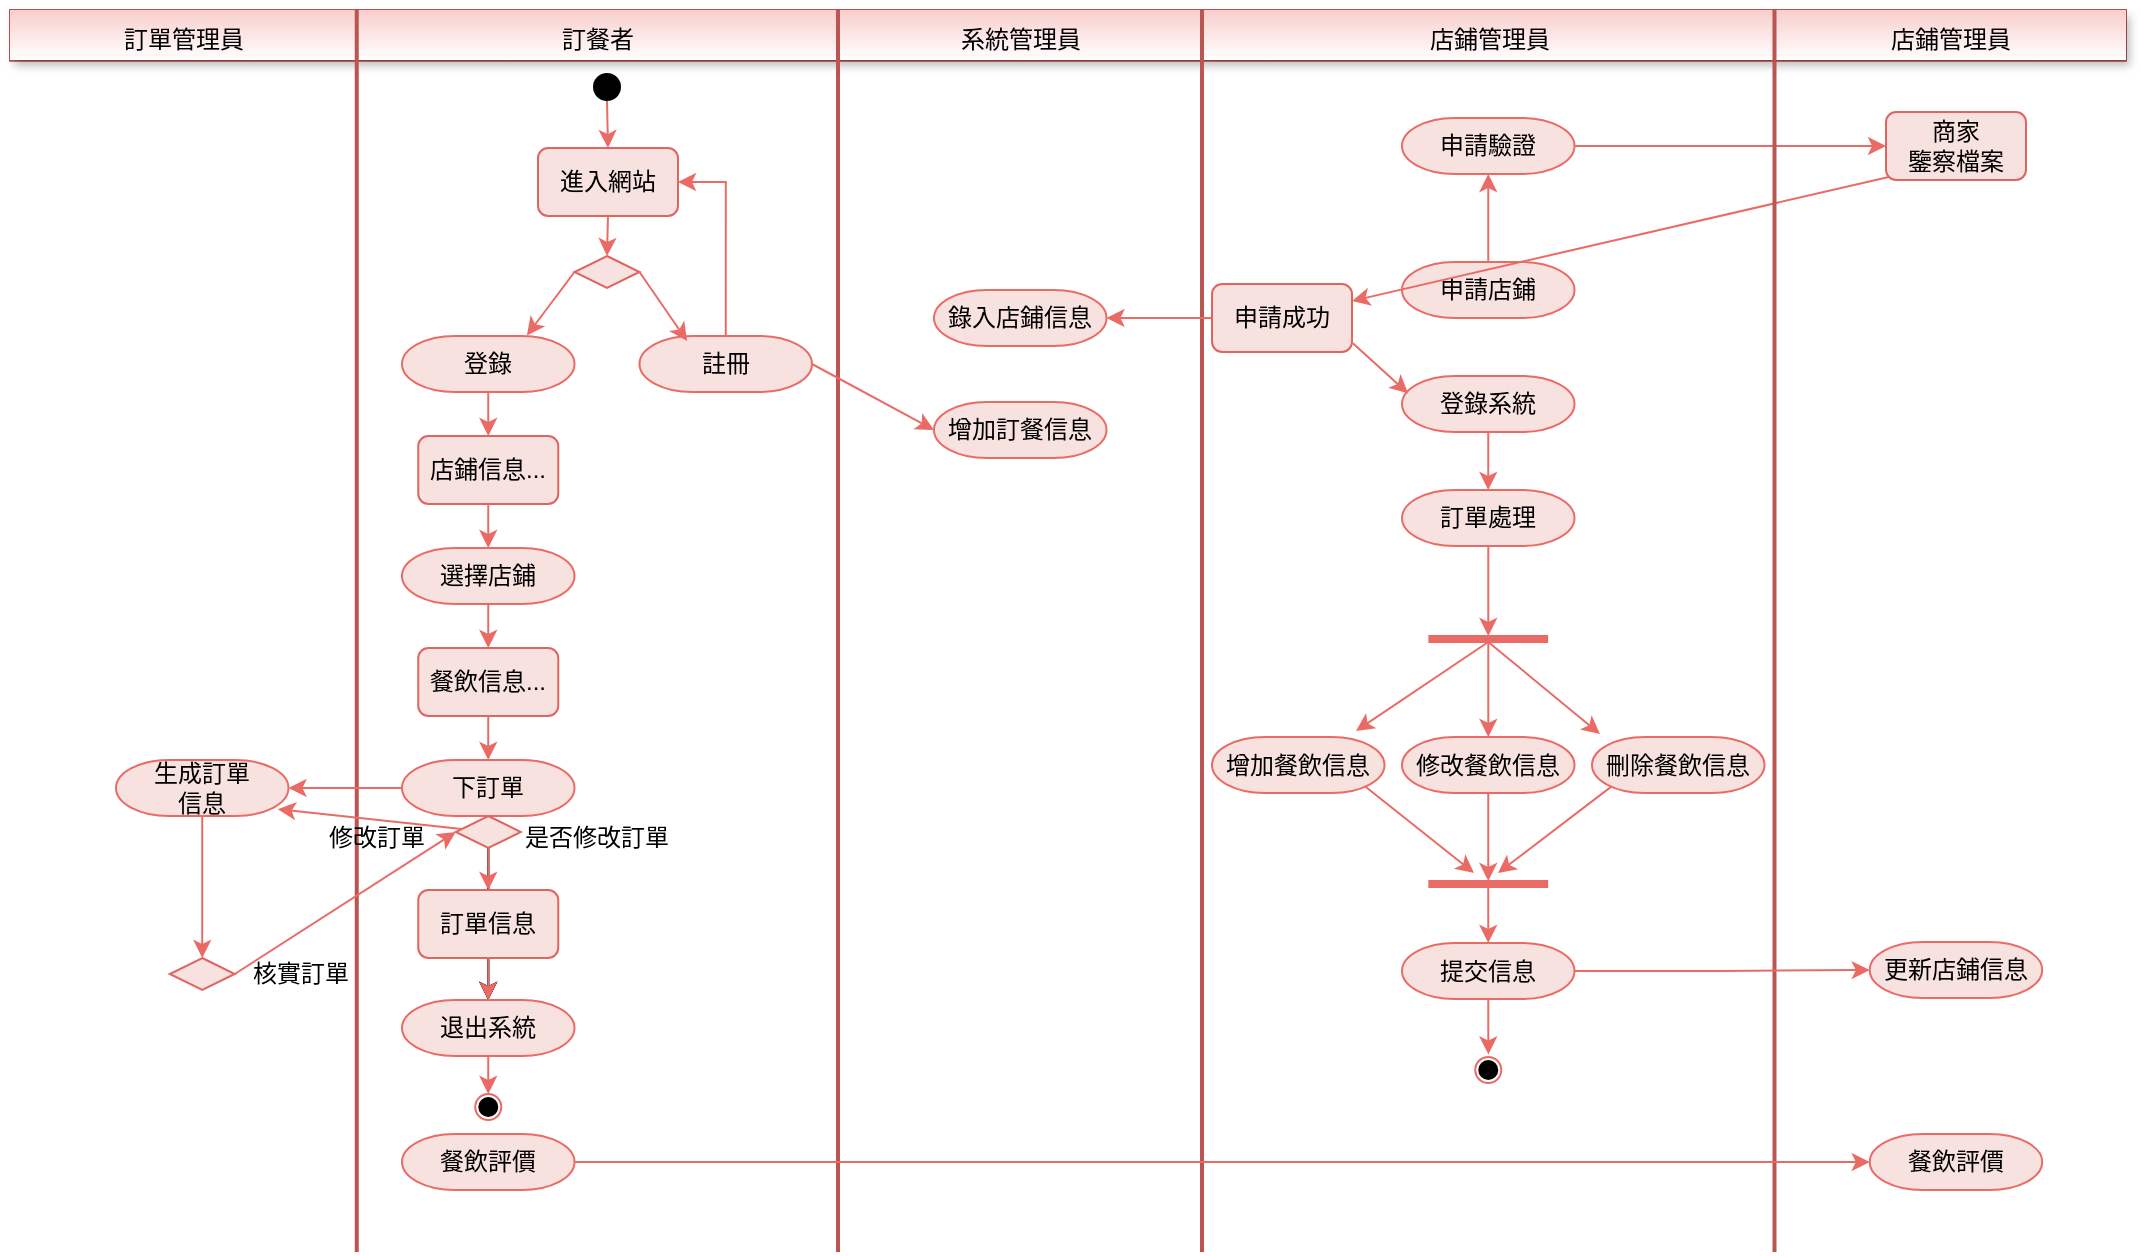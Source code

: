 <mxfile version="22.1.12" type="github">
  <diagram name="第 1 页" id="8QXvGPobAwfcGQAmJe5X">
    <mxGraphModel dx="416" dy="704" grid="0" gridSize="10" guides="1" tooltips="1" connect="1" arrows="1" fold="1" page="0" pageScale="1" pageWidth="827" pageHeight="1169" background="#ffffff" math="0" shadow="0">
      <root>
        <mxCell id="0" />
        <mxCell id="1" parent="0" />
        <mxCell id="eUn-VFKPDD_yayTM-AwY-1" value="" style="shape=table;startSize=0;container=1;collapsible=0;childLayout=tableLayout;fontSize=16;fillColor=#f8cecc;strokeColor=#b85450;gradientColor=#FFFFFF;" parent="1" vertex="1">
          <mxGeometry x="39" y="21" width="1058" height="25.35" as="geometry" />
        </mxCell>
        <mxCell id="eUn-VFKPDD_yayTM-AwY-2" value="" style="shape=tableRow;horizontal=0;startSize=0;swimlaneHead=0;swimlaneBody=0;strokeColor=#b85450;top=0;left=0;bottom=0;right=0;collapsible=0;dropTarget=0;fillColor=#f8cecc;points=[[0,0.5],[1,0.5]];portConstraint=eastwest;fontSize=16;gradientColor=#FFFFFF;" parent="eUn-VFKPDD_yayTM-AwY-1" vertex="1">
          <mxGeometry width="1058" height="25" as="geometry" />
        </mxCell>
        <mxCell id="eUn-VFKPDD_yayTM-AwY-3" value="&lt;font style=&quot;font-size: 12px;&quot;&gt;訂單管理員&lt;/font&gt;" style="shape=partialRectangle;html=1;whiteSpace=wrap;connectable=0;strokeColor=#b85450;overflow=hidden;fillColor=#f8cecc;top=0;left=0;bottom=0;right=0;pointerEvents=1;fontSize=16;gradientColor=#FFFFFF;shadow=1;" parent="eUn-VFKPDD_yayTM-AwY-2" vertex="1">
          <mxGeometry width="174" height="25" as="geometry">
            <mxRectangle width="174" height="25" as="alternateBounds" />
          </mxGeometry>
        </mxCell>
        <mxCell id="eUn-VFKPDD_yayTM-AwY-4" value="&lt;font style=&quot;font-size: 12px;&quot;&gt;訂餐者&lt;/font&gt;" style="shape=partialRectangle;html=1;whiteSpace=wrap;connectable=0;strokeColor=#b85450;overflow=hidden;fillColor=#f8cecc;top=0;left=0;bottom=0;right=0;pointerEvents=1;fontSize=16;gradientColor=#FFFFFF;shadow=1;" parent="eUn-VFKPDD_yayTM-AwY-2" vertex="1">
          <mxGeometry x="174" width="240" height="25" as="geometry">
            <mxRectangle width="240" height="25" as="alternateBounds" />
          </mxGeometry>
        </mxCell>
        <mxCell id="eUn-VFKPDD_yayTM-AwY-5" value="&lt;font style=&quot;font-size: 12px;&quot;&gt;系統管理員&lt;/font&gt;" style="shape=partialRectangle;html=1;whiteSpace=wrap;connectable=0;strokeColor=#b85450;overflow=hidden;fillColor=#f8cecc;top=0;left=0;bottom=0;right=0;pointerEvents=1;fontSize=16;gradientColor=#FFFFFF;shadow=1;" parent="eUn-VFKPDD_yayTM-AwY-2" vertex="1">
          <mxGeometry x="414" width="183" height="25" as="geometry">
            <mxRectangle width="183" height="25" as="alternateBounds" />
          </mxGeometry>
        </mxCell>
        <mxCell id="eUn-VFKPDD_yayTM-AwY-14" value="&lt;font style=&quot;font-size: 12px;&quot;&gt;店鋪管理員&lt;/font&gt;" style="shape=partialRectangle;html=1;whiteSpace=wrap;connectable=0;strokeColor=#b85450;overflow=hidden;fillColor=#f8cecc;top=0;left=0;bottom=0;right=0;pointerEvents=1;fontSize=16;gradientColor=#FFFFFF;shadow=1;" parent="eUn-VFKPDD_yayTM-AwY-2" vertex="1">
          <mxGeometry x="597" width="286" height="25" as="geometry">
            <mxRectangle width="286" height="25" as="alternateBounds" />
          </mxGeometry>
        </mxCell>
        <mxCell id="eUn-VFKPDD_yayTM-AwY-15" value="&lt;font style=&quot;font-size: 12px;&quot;&gt;店鋪管理員&lt;/font&gt;" style="shape=partialRectangle;html=1;whiteSpace=wrap;connectable=0;strokeColor=#b85450;overflow=hidden;fillColor=#f8cecc;top=0;left=0;bottom=0;right=0;pointerEvents=1;fontSize=16;gradientColor=#FFFFFF;shadow=1;" parent="eUn-VFKPDD_yayTM-AwY-2" vertex="1">
          <mxGeometry x="883" width="175" height="25" as="geometry">
            <mxRectangle width="175" height="25" as="alternateBounds" />
          </mxGeometry>
        </mxCell>
        <mxCell id="eUn-VFKPDD_yayTM-AwY-55" value="" style="line;strokeWidth=2;direction=south;html=1;strokeColor=#BA5551;" parent="1" vertex="1">
          <mxGeometry x="207.38" y="21" width="10" height="621" as="geometry" />
        </mxCell>
        <mxCell id="eUn-VFKPDD_yayTM-AwY-18" style="edgeStyle=orthogonalEdgeStyle;rounded=0;orthogonalLoop=1;jettySize=auto;html=1;exitX=0.5;exitY=1;exitDx=0;exitDy=0;entryX=0.5;entryY=0;entryDx=0;entryDy=0;strokeColor=#EA6B66;" parent="1" source="eUn-VFKPDD_yayTM-AwY-16" target="eUn-VFKPDD_yayTM-AwY-17" edge="1">
          <mxGeometry relative="1" as="geometry" />
        </mxCell>
        <mxCell id="eUn-VFKPDD_yayTM-AwY-16" value="" style="ellipse;shape=doubleEllipse;whiteSpace=wrap;html=1;aspect=fixed;fillColor=#000000;shadow=0;" parent="1" vertex="1">
          <mxGeometry x="331" y="53" width="13" height="13" as="geometry" />
        </mxCell>
        <mxCell id="eUn-VFKPDD_yayTM-AwY-20" style="edgeStyle=orthogonalEdgeStyle;rounded=0;orthogonalLoop=1;jettySize=auto;html=1;exitX=0.5;exitY=1;exitDx=0;exitDy=0;entryX=0.5;entryY=0;entryDx=0;entryDy=0;strokeColor=#EA6B66;" parent="1" source="eUn-VFKPDD_yayTM-AwY-17" target="eUn-VFKPDD_yayTM-AwY-19" edge="1">
          <mxGeometry relative="1" as="geometry" />
        </mxCell>
        <mxCell id="eUn-VFKPDD_yayTM-AwY-17" value="進入網站" style="rounded=1;whiteSpace=wrap;html=1;fillColor=#F8E2DF;strokeColor=#DE6560;" parent="1" vertex="1">
          <mxGeometry x="303" y="90" width="70" height="34" as="geometry" />
        </mxCell>
        <mxCell id="eUn-VFKPDD_yayTM-AwY-19" value="" style="rhombus;whiteSpace=wrap;html=1;fillColor=#F8E2DF;strokeColor=#DE6560;" parent="1" vertex="1">
          <mxGeometry x="321.25" y="144" width="32.5" height="16" as="geometry" />
        </mxCell>
        <mxCell id="eUn-VFKPDD_yayTM-AwY-30" style="edgeStyle=orthogonalEdgeStyle;rounded=0;orthogonalLoop=1;jettySize=auto;html=1;exitX=0.5;exitY=1;exitDx=0;exitDy=0;exitPerimeter=0;entryX=0.5;entryY=0;entryDx=0;entryDy=0;strokeColor=#EA6B66;" parent="1" source="eUn-VFKPDD_yayTM-AwY-22" target="eUn-VFKPDD_yayTM-AwY-29" edge="1">
          <mxGeometry relative="1" as="geometry" />
        </mxCell>
        <mxCell id="eUn-VFKPDD_yayTM-AwY-22" value="登錄" style="strokeWidth=1;html=1;shape=mxgraph.flowchart.terminator;whiteSpace=wrap;strokeColor=#EA6B66;fillColor=#F8E2DF;" parent="1" vertex="1">
          <mxGeometry x="235" y="184" width="86.25" height="28" as="geometry" />
        </mxCell>
        <mxCell id="eUn-VFKPDD_yayTM-AwY-27" style="edgeStyle=orthogonalEdgeStyle;rounded=0;orthogonalLoop=1;jettySize=auto;html=1;exitX=0.5;exitY=0;exitDx=0;exitDy=0;exitPerimeter=0;entryX=1;entryY=0.5;entryDx=0;entryDy=0;strokeColor=#EA6B66;" parent="1" source="eUn-VFKPDD_yayTM-AwY-23" target="eUn-VFKPDD_yayTM-AwY-17" edge="1">
          <mxGeometry relative="1" as="geometry" />
        </mxCell>
        <mxCell id="eUn-VFKPDD_yayTM-AwY-23" value="註冊" style="strokeWidth=1;html=1;shape=mxgraph.flowchart.terminator;whiteSpace=wrap;strokeColor=#EA6B66;fillColor=#F8E2DF;" parent="1" vertex="1">
          <mxGeometry x="353.75" y="184" width="86.25" height="28" as="geometry" />
        </mxCell>
        <mxCell id="eUn-VFKPDD_yayTM-AwY-25" style="rounded=0;orthogonalLoop=1;jettySize=auto;html=1;exitX=1;exitY=0.5;exitDx=0;exitDy=0;entryX=0.276;entryY=0.088;entryDx=0;entryDy=0;entryPerimeter=0;strokeColor=#EA6B66;" parent="1" source="eUn-VFKPDD_yayTM-AwY-19" target="eUn-VFKPDD_yayTM-AwY-23" edge="1">
          <mxGeometry relative="1" as="geometry" />
        </mxCell>
        <mxCell id="eUn-VFKPDD_yayTM-AwY-26" style="rounded=0;orthogonalLoop=1;jettySize=auto;html=1;exitX=0;exitY=0.5;exitDx=0;exitDy=0;entryX=0.724;entryY=-0.01;entryDx=0;entryDy=0;entryPerimeter=0;strokeColor=#EA6B66;" parent="1" source="eUn-VFKPDD_yayTM-AwY-19" target="eUn-VFKPDD_yayTM-AwY-22" edge="1">
          <mxGeometry relative="1" as="geometry" />
        </mxCell>
        <mxCell id="eUn-VFKPDD_yayTM-AwY-29" value="店鋪信息..." style="rounded=1;whiteSpace=wrap;html=1;fillColor=#F8E2DF;strokeColor=#DE6560;" parent="1" vertex="1">
          <mxGeometry x="243.13" y="234" width="70" height="34" as="geometry" />
        </mxCell>
        <mxCell id="eUn-VFKPDD_yayTM-AwY-34" style="edgeStyle=orthogonalEdgeStyle;rounded=0;orthogonalLoop=1;jettySize=auto;html=1;exitX=0.5;exitY=1;exitDx=0;exitDy=0;exitPerimeter=0;entryX=0.5;entryY=0;entryDx=0;entryDy=0;strokeColor=#EA6B66;" parent="1" source="eUn-VFKPDD_yayTM-AwY-31" target="eUn-VFKPDD_yayTM-AwY-33" edge="1">
          <mxGeometry relative="1" as="geometry" />
        </mxCell>
        <mxCell id="eUn-VFKPDD_yayTM-AwY-31" value="選擇店鋪" style="strokeWidth=1;html=1;shape=mxgraph.flowchart.terminator;whiteSpace=wrap;strokeColor=#EA6B66;fillColor=#F8E2DF;" parent="1" vertex="1">
          <mxGeometry x="235" y="290" width="86.25" height="28" as="geometry" />
        </mxCell>
        <mxCell id="eUn-VFKPDD_yayTM-AwY-32" style="edgeStyle=orthogonalEdgeStyle;rounded=0;orthogonalLoop=1;jettySize=auto;html=1;exitX=0.5;exitY=1;exitDx=0;exitDy=0;entryX=0.5;entryY=0;entryDx=0;entryDy=0;entryPerimeter=0;strokeColor=#EA6B66;" parent="1" source="eUn-VFKPDD_yayTM-AwY-29" target="eUn-VFKPDD_yayTM-AwY-31" edge="1">
          <mxGeometry relative="1" as="geometry" />
        </mxCell>
        <mxCell id="eUn-VFKPDD_yayTM-AwY-33" value="餐飲信息..." style="rounded=1;whiteSpace=wrap;html=1;fillColor=#F8E2DF;strokeColor=#DE6560;" parent="1" vertex="1">
          <mxGeometry x="243.13" y="340" width="70" height="34" as="geometry" />
        </mxCell>
        <mxCell id="eUn-VFKPDD_yayTM-AwY-49" value="" style="edgeStyle=orthogonalEdgeStyle;rounded=0;orthogonalLoop=1;jettySize=auto;html=1;" parent="1" source="eUn-VFKPDD_yayTM-AwY-35" target="eUn-VFKPDD_yayTM-AwY-40" edge="1">
          <mxGeometry relative="1" as="geometry" />
        </mxCell>
        <mxCell id="qD1aAJFRIDwknN9go92_-35" value="" style="edgeStyle=orthogonalEdgeStyle;rounded=0;orthogonalLoop=1;jettySize=auto;html=1;" edge="1" parent="1" source="eUn-VFKPDD_yayTM-AwY-35" target="eUn-VFKPDD_yayTM-AwY-40">
          <mxGeometry relative="1" as="geometry" />
        </mxCell>
        <mxCell id="eUn-VFKPDD_yayTM-AwY-35" value="下訂單" style="strokeWidth=1;html=1;shape=mxgraph.flowchart.terminator;whiteSpace=wrap;strokeColor=#EA6B66;fillColor=#F8E2DF;" parent="1" vertex="1">
          <mxGeometry x="235" y="396" width="86.25" height="28" as="geometry" />
        </mxCell>
        <mxCell id="eUn-VFKPDD_yayTM-AwY-36" style="edgeStyle=orthogonalEdgeStyle;rounded=0;orthogonalLoop=1;jettySize=auto;html=1;exitX=0.5;exitY=1;exitDx=0;exitDy=0;entryX=0.5;entryY=0;entryDx=0;entryDy=0;entryPerimeter=0;strokeColor=#EA6B66;" parent="1" source="eUn-VFKPDD_yayTM-AwY-33" target="eUn-VFKPDD_yayTM-AwY-35" edge="1">
          <mxGeometry relative="1" as="geometry" />
        </mxCell>
        <mxCell id="eUn-VFKPDD_yayTM-AwY-39" style="edgeStyle=orthogonalEdgeStyle;rounded=0;orthogonalLoop=1;jettySize=auto;html=1;exitX=0.5;exitY=1;exitDx=0;exitDy=0;entryX=0.5;entryY=0;entryDx=0;entryDy=0;strokeColor=#EA6B66;" parent="1" source="eUn-VFKPDD_yayTM-AwY-37" target="eUn-VFKPDD_yayTM-AwY-38" edge="1">
          <mxGeometry relative="1" as="geometry" />
        </mxCell>
        <mxCell id="eUn-VFKPDD_yayTM-AwY-51" style="rounded=0;orthogonalLoop=1;jettySize=auto;html=1;exitX=0;exitY=0.5;exitDx=0;exitDy=0;entryX=1;entryY=0.5;entryDx=0;entryDy=0;strokeColor=#EA6B66;startArrow=classic;startFill=1;endArrow=none;endFill=0;" parent="1" source="eUn-VFKPDD_yayTM-AwY-37" target="eUn-VFKPDD_yayTM-AwY-50" edge="1">
          <mxGeometry relative="1" as="geometry" />
        </mxCell>
        <mxCell id="eUn-VFKPDD_yayTM-AwY-37" value="" style="rhombus;whiteSpace=wrap;html=1;fillColor=#F8E2DF;strokeColor=#DE6560;" parent="1" vertex="1">
          <mxGeometry x="261.88" y="424" width="32.5" height="16" as="geometry" />
        </mxCell>
        <mxCell id="eUn-VFKPDD_yayTM-AwY-38" value="訂單信息" style="rounded=1;whiteSpace=wrap;html=1;fillColor=#F8E2DF;strokeColor=#DE6560;" parent="1" vertex="1">
          <mxGeometry x="243.13" y="461" width="70" height="34" as="geometry" />
        </mxCell>
        <mxCell id="eUn-VFKPDD_yayTM-AwY-44" style="edgeStyle=orthogonalEdgeStyle;rounded=0;orthogonalLoop=1;jettySize=auto;html=1;exitX=0.5;exitY=1;exitDx=0;exitDy=0;exitPerimeter=0;entryX=0.5;entryY=0;entryDx=0;entryDy=0;strokeColor=#EA6B66;" parent="1" source="eUn-VFKPDD_yayTM-AwY-40" target="eUn-VFKPDD_yayTM-AwY-42" edge="1">
          <mxGeometry relative="1" as="geometry" />
        </mxCell>
        <mxCell id="eUn-VFKPDD_yayTM-AwY-40" value="退出系統" style="strokeWidth=1;html=1;shape=mxgraph.flowchart.terminator;whiteSpace=wrap;strokeColor=#EA6B66;fillColor=#F8E2DF;" parent="1" vertex="1">
          <mxGeometry x="235" y="516" width="86.25" height="28" as="geometry" />
        </mxCell>
        <mxCell id="eUn-VFKPDD_yayTM-AwY-41" style="edgeStyle=orthogonalEdgeStyle;rounded=0;orthogonalLoop=1;jettySize=auto;html=1;exitX=0.5;exitY=1;exitDx=0;exitDy=0;entryX=0.5;entryY=0;entryDx=0;entryDy=0;entryPerimeter=0;strokeColor=#EA6B66;" parent="1" source="eUn-VFKPDD_yayTM-AwY-38" target="eUn-VFKPDD_yayTM-AwY-40" edge="1">
          <mxGeometry relative="1" as="geometry" />
        </mxCell>
        <mxCell id="eUn-VFKPDD_yayTM-AwY-42" value="" style="ellipse;shape=doubleEllipse;whiteSpace=wrap;html=1;aspect=fixed;fillColor=default;shadow=0;strokeColor=#EA6B66;" parent="1" vertex="1">
          <mxGeometry x="271.63" y="563" width="13" height="13" as="geometry" />
        </mxCell>
        <mxCell id="eUn-VFKPDD_yayTM-AwY-43" value="" style="ellipse;shape=doubleEllipse;whiteSpace=wrap;html=1;aspect=fixed;fillColor=#000000;shadow=0;" parent="1" vertex="1">
          <mxGeometry x="273.64" y="565" width="9" height="9" as="geometry" />
        </mxCell>
        <mxCell id="eUn-VFKPDD_yayTM-AwY-45" value="餐飲評價" style="strokeWidth=1;html=1;shape=mxgraph.flowchart.terminator;whiteSpace=wrap;strokeColor=#EA6B66;fillColor=#F8E2DF;" parent="1" vertex="1">
          <mxGeometry x="235.01" y="583" width="86.25" height="28" as="geometry" />
        </mxCell>
        <mxCell id="eUn-VFKPDD_yayTM-AwY-46" value="是否修改訂單" style="text;html=1;align=center;verticalAlign=middle;resizable=0;points=[];autosize=1;strokeColor=none;fillColor=none;" parent="1" vertex="1">
          <mxGeometry x="287" y="422" width="90" height="26" as="geometry" />
        </mxCell>
        <mxCell id="eUn-VFKPDD_yayTM-AwY-52" style="edgeStyle=orthogonalEdgeStyle;rounded=0;orthogonalLoop=1;jettySize=auto;html=1;exitX=0.5;exitY=1;exitDx=0;exitDy=0;exitPerimeter=0;entryX=0.5;entryY=0;entryDx=0;entryDy=0;strokeColor=#EA6B66;" parent="1" source="eUn-VFKPDD_yayTM-AwY-47" target="eUn-VFKPDD_yayTM-AwY-50" edge="1">
          <mxGeometry relative="1" as="geometry" />
        </mxCell>
        <mxCell id="eUn-VFKPDD_yayTM-AwY-47" value="生成訂單&lt;br&gt;信息" style="strokeWidth=1;html=1;shape=mxgraph.flowchart.terminator;whiteSpace=wrap;strokeColor=#EA6B66;fillColor=#F8E2DF;" parent="1" vertex="1">
          <mxGeometry x="92" y="396" width="86.25" height="28" as="geometry" />
        </mxCell>
        <mxCell id="eUn-VFKPDD_yayTM-AwY-48" style="edgeStyle=orthogonalEdgeStyle;rounded=0;orthogonalLoop=1;jettySize=auto;html=1;exitX=0;exitY=0.5;exitDx=0;exitDy=0;exitPerimeter=0;entryX=1;entryY=0.5;entryDx=0;entryDy=0;entryPerimeter=0;strokeColor=#EA6B66;" parent="1" source="eUn-VFKPDD_yayTM-AwY-35" target="eUn-VFKPDD_yayTM-AwY-47" edge="1">
          <mxGeometry relative="1" as="geometry" />
        </mxCell>
        <mxCell id="eUn-VFKPDD_yayTM-AwY-50" value="" style="rhombus;whiteSpace=wrap;html=1;fillColor=#F8E2DF;strokeColor=#DE6560;" parent="1" vertex="1">
          <mxGeometry x="118.88" y="495" width="32.5" height="16" as="geometry" />
        </mxCell>
        <mxCell id="eUn-VFKPDD_yayTM-AwY-54" value="核實訂單" style="text;html=1;align=center;verticalAlign=middle;resizable=0;points=[];autosize=1;strokeColor=none;fillColor=none;" parent="1" vertex="1">
          <mxGeometry x="151.38" y="490" width="66" height="26" as="geometry" />
        </mxCell>
        <mxCell id="eUn-VFKPDD_yayTM-AwY-57" value="" style="line;strokeWidth=2;direction=south;html=1;strokeColor=#BA5551;" parent="1" vertex="1">
          <mxGeometry x="448" y="21" width="10" height="621" as="geometry" />
        </mxCell>
        <mxCell id="eUn-VFKPDD_yayTM-AwY-59" value="" style="line;strokeWidth=2;direction=south;html=1;strokeColor=#BA5551;" parent="1" vertex="1">
          <mxGeometry x="630" y="21" width="10" height="621" as="geometry" />
        </mxCell>
        <mxCell id="eUn-VFKPDD_yayTM-AwY-70" style="edgeStyle=orthogonalEdgeStyle;rounded=0;orthogonalLoop=1;jettySize=auto;html=1;exitX=1;exitY=0.5;exitDx=0;exitDy=0;exitPerimeter=0;entryX=0;entryY=0.5;entryDx=0;entryDy=0;strokeColor=#EA6B66;" parent="1" source="eUn-VFKPDD_yayTM-AwY-60" target="eUn-VFKPDD_yayTM-AwY-69" edge="1">
          <mxGeometry relative="1" as="geometry" />
        </mxCell>
        <mxCell id="eUn-VFKPDD_yayTM-AwY-60" value="申請驗證" style="strokeWidth=1;html=1;shape=mxgraph.flowchart.terminator;whiteSpace=wrap;strokeColor=#EA6B66;fillColor=#F8E2DF;" parent="1" vertex="1">
          <mxGeometry x="735" y="75" width="86.25" height="28" as="geometry" />
        </mxCell>
        <mxCell id="eUn-VFKPDD_yayTM-AwY-61" value="申請店鋪" style="strokeWidth=1;html=1;shape=mxgraph.flowchart.terminator;whiteSpace=wrap;strokeColor=#EA6B66;fillColor=#F8E2DF;" parent="1" vertex="1">
          <mxGeometry x="735" y="147" width="86.25" height="28" as="geometry" />
        </mxCell>
        <mxCell id="eUn-VFKPDD_yayTM-AwY-62" value="登錄系統" style="strokeWidth=1;html=1;shape=mxgraph.flowchart.terminator;whiteSpace=wrap;strokeColor=#EA6B66;fillColor=#F8E2DF;" parent="1" vertex="1">
          <mxGeometry x="735" y="204" width="86.25" height="28" as="geometry" />
        </mxCell>
        <mxCell id="qD1aAJFRIDwknN9go92_-6" value="" style="edgeStyle=orthogonalEdgeStyle;rounded=0;orthogonalLoop=1;jettySize=auto;html=1;strokeColor=#EA6B66;" edge="1" parent="1" source="eUn-VFKPDD_yayTM-AwY-63" target="qD1aAJFRIDwknN9go92_-5">
          <mxGeometry relative="1" as="geometry" />
        </mxCell>
        <mxCell id="eUn-VFKPDD_yayTM-AwY-63" value="訂單處理" style="strokeWidth=1;html=1;shape=mxgraph.flowchart.terminator;whiteSpace=wrap;strokeColor=#EA6B66;fillColor=#F8E2DF;" parent="1" vertex="1">
          <mxGeometry x="735" y="261" width="86.25" height="28" as="geometry" />
        </mxCell>
        <mxCell id="eUn-VFKPDD_yayTM-AwY-64" style="edgeStyle=orthogonalEdgeStyle;rounded=0;orthogonalLoop=1;jettySize=auto;html=1;exitX=0.5;exitY=1;exitDx=0;exitDy=0;exitPerimeter=0;entryX=0.5;entryY=0;entryDx=0;entryDy=0;entryPerimeter=0;strokeColor=#EA6B66;" parent="1" source="eUn-VFKPDD_yayTM-AwY-62" target="eUn-VFKPDD_yayTM-AwY-63" edge="1">
          <mxGeometry relative="1" as="geometry" />
        </mxCell>
        <mxCell id="qD1aAJFRIDwknN9go92_-2" value="" style="edgeStyle=orthogonalEdgeStyle;rounded=0;orthogonalLoop=1;jettySize=auto;html=1;strokeColor=#EA6B66;" edge="1" parent="1" source="eUn-VFKPDD_yayTM-AwY-65" target="qD1aAJFRIDwknN9go92_-1">
          <mxGeometry relative="1" as="geometry" />
        </mxCell>
        <mxCell id="eUn-VFKPDD_yayTM-AwY-65" value="申請成功" style="rounded=1;whiteSpace=wrap;html=1;fillColor=#F8E2DF;strokeColor=#DE6560;" parent="1" vertex="1">
          <mxGeometry x="640" y="158" width="70" height="34" as="geometry" />
        </mxCell>
        <mxCell id="eUn-VFKPDD_yayTM-AwY-67" style="rounded=0;orthogonalLoop=1;jettySize=auto;html=1;exitX=1.006;exitY=0.871;exitDx=0;exitDy=0;entryX=0.035;entryY=0.307;entryDx=0;entryDy=0;entryPerimeter=0;exitPerimeter=0;strokeColor=#EA6B66;" parent="1" source="eUn-VFKPDD_yayTM-AwY-65" target="eUn-VFKPDD_yayTM-AwY-62" edge="1">
          <mxGeometry relative="1" as="geometry" />
        </mxCell>
        <mxCell id="eUn-VFKPDD_yayTM-AwY-71" style="rounded=0;orthogonalLoop=1;jettySize=auto;html=1;exitX=0.051;exitY=0.941;exitDx=0;exitDy=0;entryX=1;entryY=0.25;entryDx=0;entryDy=0;strokeColor=#EA6B66;exitPerimeter=0;" parent="1" source="eUn-VFKPDD_yayTM-AwY-69" target="eUn-VFKPDD_yayTM-AwY-65" edge="1">
          <mxGeometry relative="1" as="geometry" />
        </mxCell>
        <mxCell id="eUn-VFKPDD_yayTM-AwY-69" value="商家&lt;br&gt;鑒察檔案" style="rounded=1;whiteSpace=wrap;html=1;fillColor=#F8E2DF;strokeColor=#DE6560;" parent="1" vertex="1">
          <mxGeometry x="977" y="72" width="70" height="34" as="geometry" />
        </mxCell>
        <mxCell id="qD1aAJFRIDwknN9go92_-1" value="錄入店鋪信息" style="strokeWidth=1;html=1;shape=mxgraph.flowchart.terminator;whiteSpace=wrap;strokeColor=#EA6B66;fillColor=#F8E2DF;" vertex="1" parent="1">
          <mxGeometry x="501" y="161" width="86.25" height="28" as="geometry" />
        </mxCell>
        <mxCell id="qD1aAJFRIDwknN9go92_-3" value="增加訂餐信息" style="strokeWidth=1;html=1;shape=mxgraph.flowchart.terminator;whiteSpace=wrap;strokeColor=#EA6B66;fillColor=#F8E2DF;" vertex="1" parent="1">
          <mxGeometry x="501" y="217" width="86.25" height="28" as="geometry" />
        </mxCell>
        <mxCell id="qD1aAJFRIDwknN9go92_-4" style="rounded=0;orthogonalLoop=1;jettySize=auto;html=1;exitX=1;exitY=0.5;exitDx=0;exitDy=0;exitPerimeter=0;entryX=0;entryY=0.5;entryDx=0;entryDy=0;entryPerimeter=0;strokeColor=#EA6B66;" edge="1" parent="1" source="eUn-VFKPDD_yayTM-AwY-23" target="qD1aAJFRIDwknN9go92_-3">
          <mxGeometry relative="1" as="geometry" />
        </mxCell>
        <mxCell id="qD1aAJFRIDwknN9go92_-9" value="" style="edgeStyle=orthogonalEdgeStyle;rounded=0;orthogonalLoop=1;jettySize=auto;html=1;strokeColor=#EA6B66;" edge="1" parent="1" source="qD1aAJFRIDwknN9go92_-5" target="qD1aAJFRIDwknN9go92_-8">
          <mxGeometry relative="1" as="geometry" />
        </mxCell>
        <mxCell id="qD1aAJFRIDwknN9go92_-5" value="" style="whiteSpace=wrap;html=1;fillColor=#EA6B66;strokeColor=#EA6B66;strokeWidth=1;" vertex="1" parent="1">
          <mxGeometry x="748.68" y="334" width="58.9" height="3" as="geometry" />
        </mxCell>
        <mxCell id="qD1aAJFRIDwknN9go92_-11" style="edgeStyle=orthogonalEdgeStyle;rounded=0;orthogonalLoop=1;jettySize=auto;html=1;exitX=0.5;exitY=1;exitDx=0;exitDy=0;exitPerimeter=0;entryX=0.5;entryY=0;entryDx=0;entryDy=0;strokeColor=#EA6B66;" edge="1" parent="1" source="qD1aAJFRIDwknN9go92_-8" target="qD1aAJFRIDwknN9go92_-10">
          <mxGeometry relative="1" as="geometry" />
        </mxCell>
        <mxCell id="qD1aAJFRIDwknN9go92_-8" value="修改餐飲信息" style="strokeWidth=1;html=1;shape=mxgraph.flowchart.terminator;whiteSpace=wrap;strokeColor=#EA6B66;fillColor=#F8E2DF;" vertex="1" parent="1">
          <mxGeometry x="735" y="384.5" width="86.25" height="28" as="geometry" />
        </mxCell>
        <mxCell id="qD1aAJFRIDwknN9go92_-10" value="" style="whiteSpace=wrap;html=1;fillColor=#EA6B66;strokeColor=#EA6B66;strokeWidth=1;" vertex="1" parent="1">
          <mxGeometry x="748.68" y="456.5" width="58.9" height="3" as="geometry" />
        </mxCell>
        <mxCell id="qD1aAJFRIDwknN9go92_-18" style="rounded=0;orthogonalLoop=1;jettySize=auto;html=1;exitX=0.89;exitY=0.89;exitDx=0;exitDy=0;exitPerimeter=0;strokeColor=#EA6B66;" edge="1" parent="1">
          <mxGeometry relative="1" as="geometry">
            <mxPoint x="771" y="452.5" as="targetPoint" />
            <mxPoint x="716.762" y="409.42" as="sourcePoint" />
          </mxGeometry>
        </mxCell>
        <mxCell id="qD1aAJFRIDwknN9go92_-12" value="增加餐飲信息" style="strokeWidth=1;html=1;shape=mxgraph.flowchart.terminator;whiteSpace=wrap;strokeColor=#EA6B66;fillColor=#F8E2DF;" vertex="1" parent="1">
          <mxGeometry x="640" y="384.5" width="86.25" height="28" as="geometry" />
        </mxCell>
        <mxCell id="qD1aAJFRIDwknN9go92_-13" style="rounded=0;orthogonalLoop=1;jettySize=auto;html=1;exitX=0.5;exitY=1;exitDx=0;exitDy=0;strokeColor=#EA6B66;" edge="1" parent="1" source="qD1aAJFRIDwknN9go92_-5">
          <mxGeometry relative="1" as="geometry">
            <mxPoint x="712" y="381.5" as="targetPoint" />
          </mxGeometry>
        </mxCell>
        <mxCell id="qD1aAJFRIDwknN9go92_-17" style="rounded=0;orthogonalLoop=1;jettySize=auto;html=1;exitX=0.11;exitY=0.89;exitDx=0;exitDy=0;exitPerimeter=0;strokeColor=#EA6B66;" edge="1" parent="1">
          <mxGeometry relative="1" as="geometry">
            <mxPoint x="839.487" y="409.42" as="sourcePoint" />
            <mxPoint x="783" y="452.5" as="targetPoint" />
          </mxGeometry>
        </mxCell>
        <mxCell id="qD1aAJFRIDwknN9go92_-14" value="刪除餐飲信息" style="strokeWidth=1;html=1;shape=mxgraph.flowchart.terminator;whiteSpace=wrap;strokeColor=#EA6B66;fillColor=#F8E2DF;" vertex="1" parent="1">
          <mxGeometry x="830" y="384.5" width="86.25" height="28" as="geometry" />
        </mxCell>
        <mxCell id="qD1aAJFRIDwknN9go92_-16" style="rounded=0;orthogonalLoop=1;jettySize=auto;html=1;exitX=0.5;exitY=1;exitDx=0;exitDy=0;strokeColor=#EA6B66;" edge="1" parent="1" source="qD1aAJFRIDwknN9go92_-5">
          <mxGeometry relative="1" as="geometry">
            <mxPoint x="834" y="383" as="targetPoint" />
          </mxGeometry>
        </mxCell>
        <mxCell id="qD1aAJFRIDwknN9go92_-24" value="" style="edgeStyle=orthogonalEdgeStyle;rounded=0;orthogonalLoop=1;jettySize=auto;html=1;strokeColor=#EA6B66;entryX=0.501;entryY=-0.101;entryDx=0;entryDy=0;entryPerimeter=0;" edge="1" parent="1" source="qD1aAJFRIDwknN9go92_-19" target="qD1aAJFRIDwknN9go92_-22">
          <mxGeometry relative="1" as="geometry" />
        </mxCell>
        <mxCell id="qD1aAJFRIDwknN9go92_-19" value="提交信息" style="strokeWidth=1;html=1;shape=mxgraph.flowchart.terminator;whiteSpace=wrap;strokeColor=#EA6B66;fillColor=#F8E2DF;" vertex="1" parent="1">
          <mxGeometry x="735" y="487.5" width="86.25" height="28" as="geometry" />
        </mxCell>
        <mxCell id="qD1aAJFRIDwknN9go92_-20" style="edgeStyle=orthogonalEdgeStyle;rounded=0;orthogonalLoop=1;jettySize=auto;html=1;exitX=0.5;exitY=1;exitDx=0;exitDy=0;entryX=0.5;entryY=0;entryDx=0;entryDy=0;entryPerimeter=0;strokeColor=#EA6B66;" edge="1" parent="1" source="qD1aAJFRIDwknN9go92_-10" target="qD1aAJFRIDwknN9go92_-19">
          <mxGeometry relative="1" as="geometry" />
        </mxCell>
        <mxCell id="qD1aAJFRIDwknN9go92_-22" value="" style="ellipse;shape=doubleEllipse;whiteSpace=wrap;html=1;aspect=fixed;fillColor=default;shadow=0;strokeColor=#EA6B66;" vertex="1" parent="1">
          <mxGeometry x="771.63" y="544.5" width="13" height="13" as="geometry" />
        </mxCell>
        <mxCell id="qD1aAJFRIDwknN9go92_-23" value="" style="ellipse;shape=doubleEllipse;whiteSpace=wrap;html=1;aspect=fixed;fillColor=#000000;shadow=0;" vertex="1" parent="1">
          <mxGeometry x="773.64" y="546.5" width="9" height="9" as="geometry" />
        </mxCell>
        <mxCell id="qD1aAJFRIDwknN9go92_-26" value="" style="line;strokeWidth=2;direction=south;html=1;strokeColor=#BA5551;" vertex="1" parent="1">
          <mxGeometry x="916.25" y="21" width="10" height="621" as="geometry" />
        </mxCell>
        <mxCell id="qD1aAJFRIDwknN9go92_-27" style="edgeStyle=orthogonalEdgeStyle;rounded=0;orthogonalLoop=1;jettySize=auto;html=1;exitX=0.5;exitY=0;exitDx=0;exitDy=0;exitPerimeter=0;entryX=0.5;entryY=1;entryDx=0;entryDy=0;entryPerimeter=0;strokeColor=#EA6B66;" edge="1" parent="1" source="eUn-VFKPDD_yayTM-AwY-61" target="eUn-VFKPDD_yayTM-AwY-60">
          <mxGeometry relative="1" as="geometry" />
        </mxCell>
        <mxCell id="qD1aAJFRIDwknN9go92_-28" value="更新店鋪信息" style="strokeWidth=1;html=1;shape=mxgraph.flowchart.terminator;whiteSpace=wrap;strokeColor=#EA6B66;fillColor=#F8E2DF;" vertex="1" parent="1">
          <mxGeometry x="968.87" y="487" width="86.25" height="28" as="geometry" />
        </mxCell>
        <mxCell id="qD1aAJFRIDwknN9go92_-29" value="餐飲評價" style="strokeWidth=1;html=1;shape=mxgraph.flowchart.terminator;whiteSpace=wrap;strokeColor=#EA6B66;fillColor=#F8E2DF;" vertex="1" parent="1">
          <mxGeometry x="968.88" y="583" width="86.25" height="28" as="geometry" />
        </mxCell>
        <mxCell id="qD1aAJFRIDwknN9go92_-30" style="edgeStyle=orthogonalEdgeStyle;rounded=0;orthogonalLoop=1;jettySize=auto;html=1;entryX=0;entryY=0.5;entryDx=0;entryDy=0;entryPerimeter=0;strokeColor=#EA6B66;" edge="1" parent="1" source="eUn-VFKPDD_yayTM-AwY-45" target="qD1aAJFRIDwknN9go92_-29">
          <mxGeometry relative="1" as="geometry" />
        </mxCell>
        <mxCell id="qD1aAJFRIDwknN9go92_-31" style="edgeStyle=orthogonalEdgeStyle;rounded=0;orthogonalLoop=1;jettySize=auto;html=1;exitX=1;exitY=0.5;exitDx=0;exitDy=0;exitPerimeter=0;entryX=0;entryY=0.5;entryDx=0;entryDy=0;entryPerimeter=0;strokeColor=#EA6B66;" edge="1" parent="1" source="qD1aAJFRIDwknN9go92_-19" target="qD1aAJFRIDwknN9go92_-28">
          <mxGeometry relative="1" as="geometry" />
        </mxCell>
        <mxCell id="qD1aAJFRIDwknN9go92_-34" value="修改訂單" style="text;html=1;align=center;verticalAlign=middle;resizable=0;points=[];autosize=1;strokeColor=none;fillColor=none;" vertex="1" parent="1">
          <mxGeometry x="189" y="422" width="66" height="26" as="geometry" />
        </mxCell>
        <mxCell id="qD1aAJFRIDwknN9go92_-36" style="rounded=0;orthogonalLoop=1;jettySize=auto;html=1;entryX=0.938;entryY=0.878;entryDx=0;entryDy=0;entryPerimeter=0;strokeColor=#EA6B66;" edge="1" parent="1" source="eUn-VFKPDD_yayTM-AwY-37" target="eUn-VFKPDD_yayTM-AwY-47">
          <mxGeometry relative="1" as="geometry" />
        </mxCell>
      </root>
    </mxGraphModel>
  </diagram>
</mxfile>
